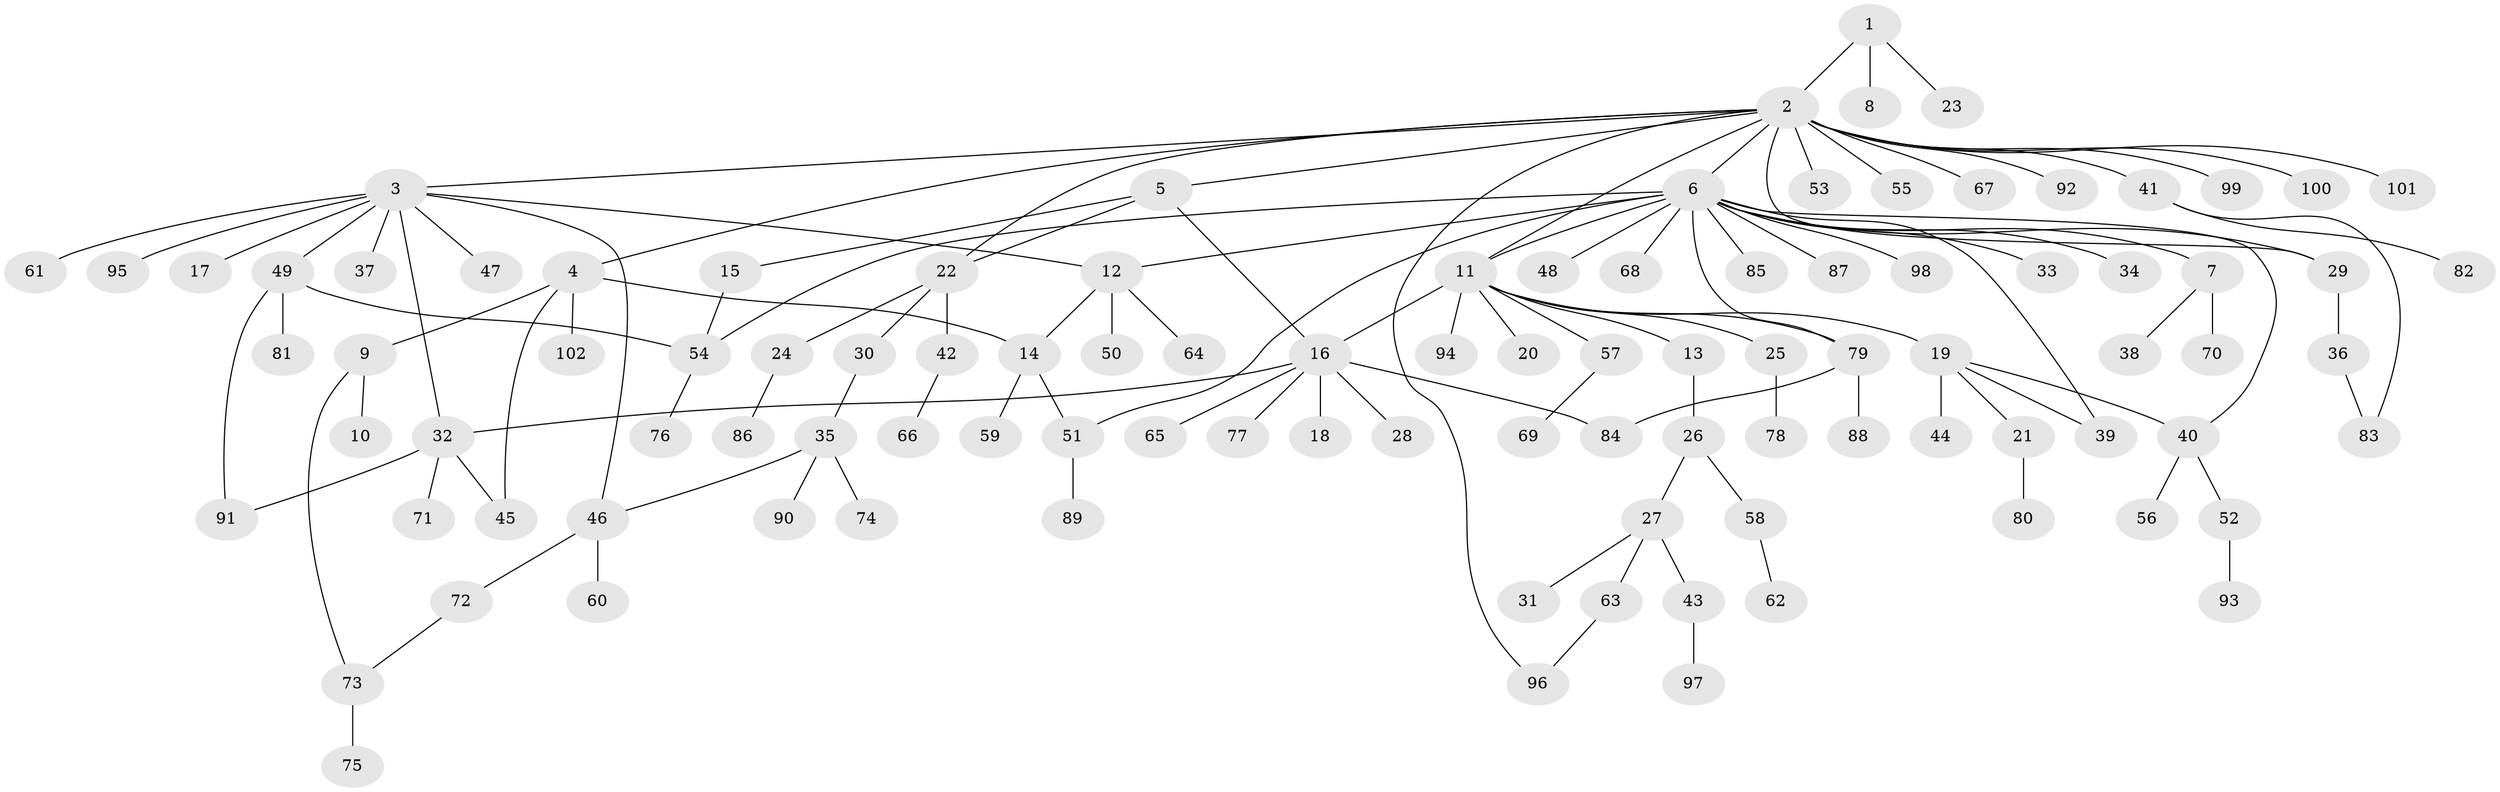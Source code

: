 // coarse degree distribution, {17: 0.01639344262295082, 1: 0.8032786885245902, 5: 0.01639344262295082, 6: 0.01639344262295082, 21: 0.01639344262295082, 2: 0.06557377049180328, 3: 0.04918032786885246, 13: 0.01639344262295082}
// Generated by graph-tools (version 1.1) at 2025/50/03/04/25 21:50:59]
// undirected, 102 vertices, 121 edges
graph export_dot {
graph [start="1"]
  node [color=gray90,style=filled];
  1;
  2;
  3;
  4;
  5;
  6;
  7;
  8;
  9;
  10;
  11;
  12;
  13;
  14;
  15;
  16;
  17;
  18;
  19;
  20;
  21;
  22;
  23;
  24;
  25;
  26;
  27;
  28;
  29;
  30;
  31;
  32;
  33;
  34;
  35;
  36;
  37;
  38;
  39;
  40;
  41;
  42;
  43;
  44;
  45;
  46;
  47;
  48;
  49;
  50;
  51;
  52;
  53;
  54;
  55;
  56;
  57;
  58;
  59;
  60;
  61;
  62;
  63;
  64;
  65;
  66;
  67;
  68;
  69;
  70;
  71;
  72;
  73;
  74;
  75;
  76;
  77;
  78;
  79;
  80;
  81;
  82;
  83;
  84;
  85;
  86;
  87;
  88;
  89;
  90;
  91;
  92;
  93;
  94;
  95;
  96;
  97;
  98;
  99;
  100;
  101;
  102;
  1 -- 2;
  1 -- 8;
  1 -- 23;
  2 -- 3;
  2 -- 4;
  2 -- 5;
  2 -- 6;
  2 -- 11;
  2 -- 22;
  2 -- 29;
  2 -- 41;
  2 -- 53;
  2 -- 55;
  2 -- 67;
  2 -- 92;
  2 -- 96;
  2 -- 99;
  2 -- 100;
  2 -- 101;
  3 -- 12;
  3 -- 17;
  3 -- 32;
  3 -- 37;
  3 -- 46;
  3 -- 47;
  3 -- 49;
  3 -- 61;
  3 -- 95;
  4 -- 9;
  4 -- 14;
  4 -- 45;
  4 -- 102;
  5 -- 15;
  5 -- 16;
  5 -- 22;
  6 -- 7;
  6 -- 11;
  6 -- 12;
  6 -- 29;
  6 -- 33;
  6 -- 34;
  6 -- 39;
  6 -- 40;
  6 -- 48;
  6 -- 51;
  6 -- 54;
  6 -- 68;
  6 -- 79;
  6 -- 85;
  6 -- 87;
  6 -- 98;
  7 -- 38;
  7 -- 70;
  9 -- 10;
  9 -- 73;
  11 -- 13;
  11 -- 16;
  11 -- 19;
  11 -- 20;
  11 -- 25;
  11 -- 57;
  11 -- 79;
  11 -- 94;
  12 -- 14;
  12 -- 50;
  12 -- 64;
  13 -- 26;
  14 -- 51;
  14 -- 59;
  15 -- 54;
  16 -- 18;
  16 -- 28;
  16 -- 32;
  16 -- 65;
  16 -- 77;
  16 -- 84;
  19 -- 21;
  19 -- 39;
  19 -- 40;
  19 -- 44;
  21 -- 80;
  22 -- 24;
  22 -- 30;
  22 -- 42;
  24 -- 86;
  25 -- 78;
  26 -- 27;
  26 -- 58;
  27 -- 31;
  27 -- 43;
  27 -- 63;
  29 -- 36;
  30 -- 35;
  32 -- 45;
  32 -- 71;
  32 -- 91;
  35 -- 46;
  35 -- 74;
  35 -- 90;
  36 -- 83;
  40 -- 52;
  40 -- 56;
  41 -- 82;
  41 -- 83;
  42 -- 66;
  43 -- 97;
  46 -- 60;
  46 -- 72;
  49 -- 54;
  49 -- 81;
  49 -- 91;
  51 -- 89;
  52 -- 93;
  54 -- 76;
  57 -- 69;
  58 -- 62;
  63 -- 96;
  72 -- 73;
  73 -- 75;
  79 -- 84;
  79 -- 88;
}
